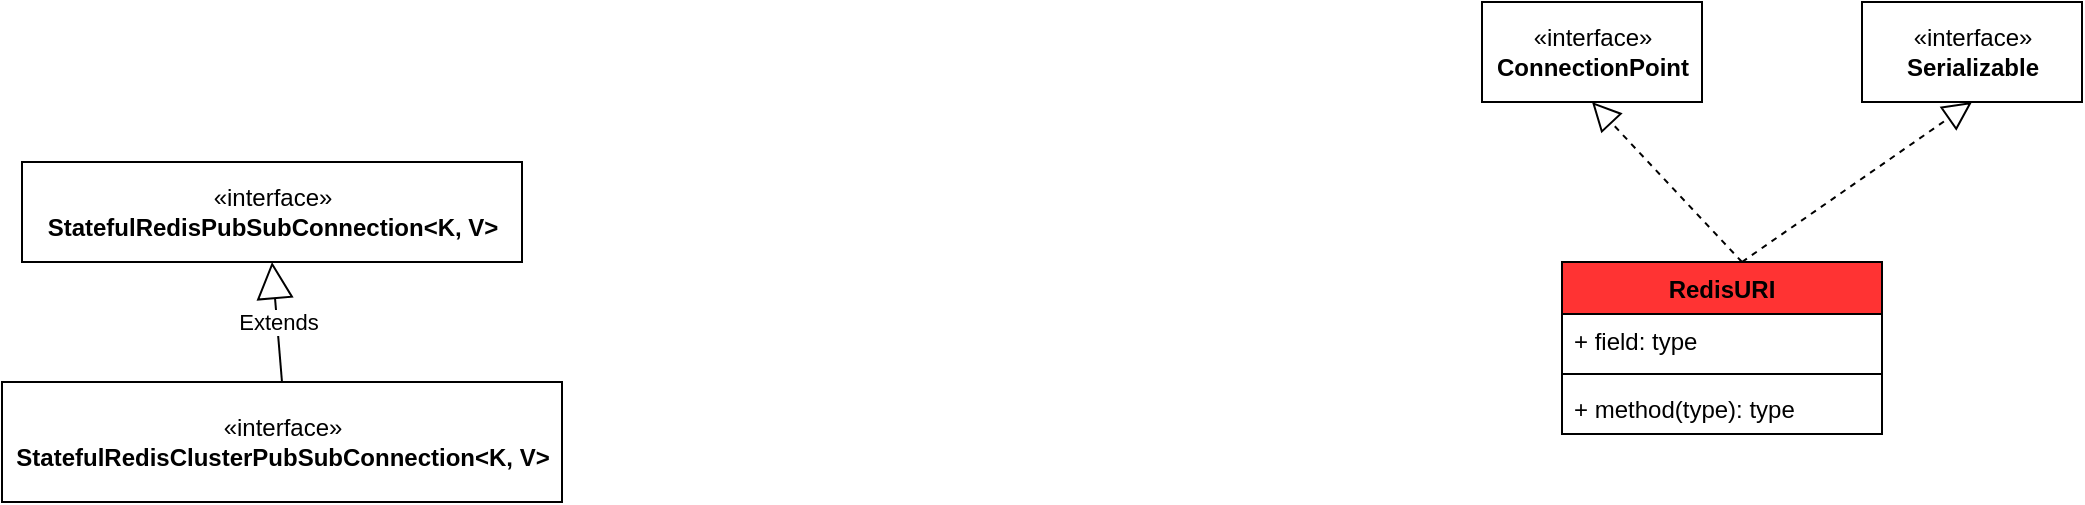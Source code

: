 <mxfile version="13.9.8" type="device"><diagram id="zt19d8g7bAZGjRvU3RtG" name="第 1 页"><mxGraphModel dx="988" dy="498" grid="1" gridSize="10" guides="1" tooltips="1" connect="1" arrows="1" fold="1" page="1" pageScale="1" pageWidth="33000" pageHeight="46810" math="0" shadow="0"><root><mxCell id="0"/><mxCell id="1" parent="0"/><mxCell id="rBEal7_3aLFutjCsy1Ul-5" value="«interface»&lt;br&gt;&lt;b&gt;StatefulRedisClusterPubSubConnection&amp;lt;K, V&amp;gt;&lt;/b&gt;" style="html=1;" vertex="1" parent="1"><mxGeometry x="930" y="300" width="280" height="60" as="geometry"/></mxCell><mxCell id="rBEal7_3aLFutjCsy1Ul-6" value="«interface»&lt;br&gt;&lt;b&gt;StatefulRedisPubSubConnection&amp;lt;K, V&amp;gt;&lt;/b&gt;" style="html=1;" vertex="1" parent="1"><mxGeometry x="940" y="190" width="250" height="50" as="geometry"/></mxCell><mxCell id="rBEal7_3aLFutjCsy1Ul-7" value="Extends" style="endArrow=block;endSize=16;endFill=0;html=1;entryX=0.5;entryY=1;entryDx=0;entryDy=0;exitX=0.5;exitY=0;exitDx=0;exitDy=0;" edge="1" parent="1" source="rBEal7_3aLFutjCsy1Ul-5" target="rBEal7_3aLFutjCsy1Ul-6"><mxGeometry width="160" relative="1" as="geometry"><mxPoint x="1070" y="290" as="sourcePoint"/><mxPoint x="1230" y="290" as="targetPoint"/></mxGeometry></mxCell><mxCell id="rBEal7_3aLFutjCsy1Ul-8" value="RedisURI" style="swimlane;fontStyle=1;align=center;verticalAlign=top;childLayout=stackLayout;horizontal=1;startSize=26;horizontalStack=0;resizeParent=1;resizeParentMax=0;resizeLast=0;collapsible=1;marginBottom=0;fillColor=#FF3333;" vertex="1" parent="1"><mxGeometry x="1710" y="240" width="160" height="86" as="geometry"/></mxCell><mxCell id="rBEal7_3aLFutjCsy1Ul-13" value="" style="endArrow=block;dashed=1;endFill=0;endSize=12;html=1;entryX=0.5;entryY=1;entryDx=0;entryDy=0;" edge="1" parent="rBEal7_3aLFutjCsy1Ul-8" target="rBEal7_3aLFutjCsy1Ul-12"><mxGeometry width="160" relative="1" as="geometry"><mxPoint x="90" as="sourcePoint"/><mxPoint x="250" as="targetPoint"/></mxGeometry></mxCell><mxCell id="rBEal7_3aLFutjCsy1Ul-20" value="" style="endArrow=block;dashed=1;endFill=0;endSize=12;html=1;entryX=0.5;entryY=1;entryDx=0;entryDy=0;" edge="1" parent="rBEal7_3aLFutjCsy1Ul-8" target="rBEal7_3aLFutjCsy1Ul-18"><mxGeometry width="160" relative="1" as="geometry"><mxPoint x="90" as="sourcePoint"/><mxPoint x="250" as="targetPoint"/></mxGeometry></mxCell><mxCell id="rBEal7_3aLFutjCsy1Ul-9" value="+ field: type" style="text;strokeColor=none;fillColor=none;align=left;verticalAlign=top;spacingLeft=4;spacingRight=4;overflow=hidden;rotatable=0;points=[[0,0.5],[1,0.5]];portConstraint=eastwest;" vertex="1" parent="rBEal7_3aLFutjCsy1Ul-8"><mxGeometry y="26" width="160" height="26" as="geometry"/></mxCell><mxCell id="rBEal7_3aLFutjCsy1Ul-10" value="" style="line;strokeWidth=1;fillColor=none;align=left;verticalAlign=middle;spacingTop=-1;spacingLeft=3;spacingRight=3;rotatable=0;labelPosition=right;points=[];portConstraint=eastwest;" vertex="1" parent="rBEal7_3aLFutjCsy1Ul-8"><mxGeometry y="52" width="160" height="8" as="geometry"/></mxCell><mxCell id="rBEal7_3aLFutjCsy1Ul-11" value="+ method(type): type" style="text;strokeColor=none;fillColor=none;align=left;verticalAlign=top;spacingLeft=4;spacingRight=4;overflow=hidden;rotatable=0;points=[[0,0.5],[1,0.5]];portConstraint=eastwest;" vertex="1" parent="rBEal7_3aLFutjCsy1Ul-8"><mxGeometry y="60" width="160" height="26" as="geometry"/></mxCell><mxCell id="rBEal7_3aLFutjCsy1Ul-12" value="«interface»&lt;br&gt;&lt;b&gt;ConnectionPoint&lt;/b&gt;" style="html=1;fillColor=#FFFFFF;" vertex="1" parent="1"><mxGeometry x="1670" y="110" width="110" height="50" as="geometry"/></mxCell><mxCell id="rBEal7_3aLFutjCsy1Ul-18" value="«interface»&lt;br&gt;&lt;b&gt;Serializable&lt;/b&gt;" style="html=1;fillColor=#FFFFFF;" vertex="1" parent="1"><mxGeometry x="1860" y="110" width="110" height="50" as="geometry"/></mxCell></root></mxGraphModel></diagram></mxfile>